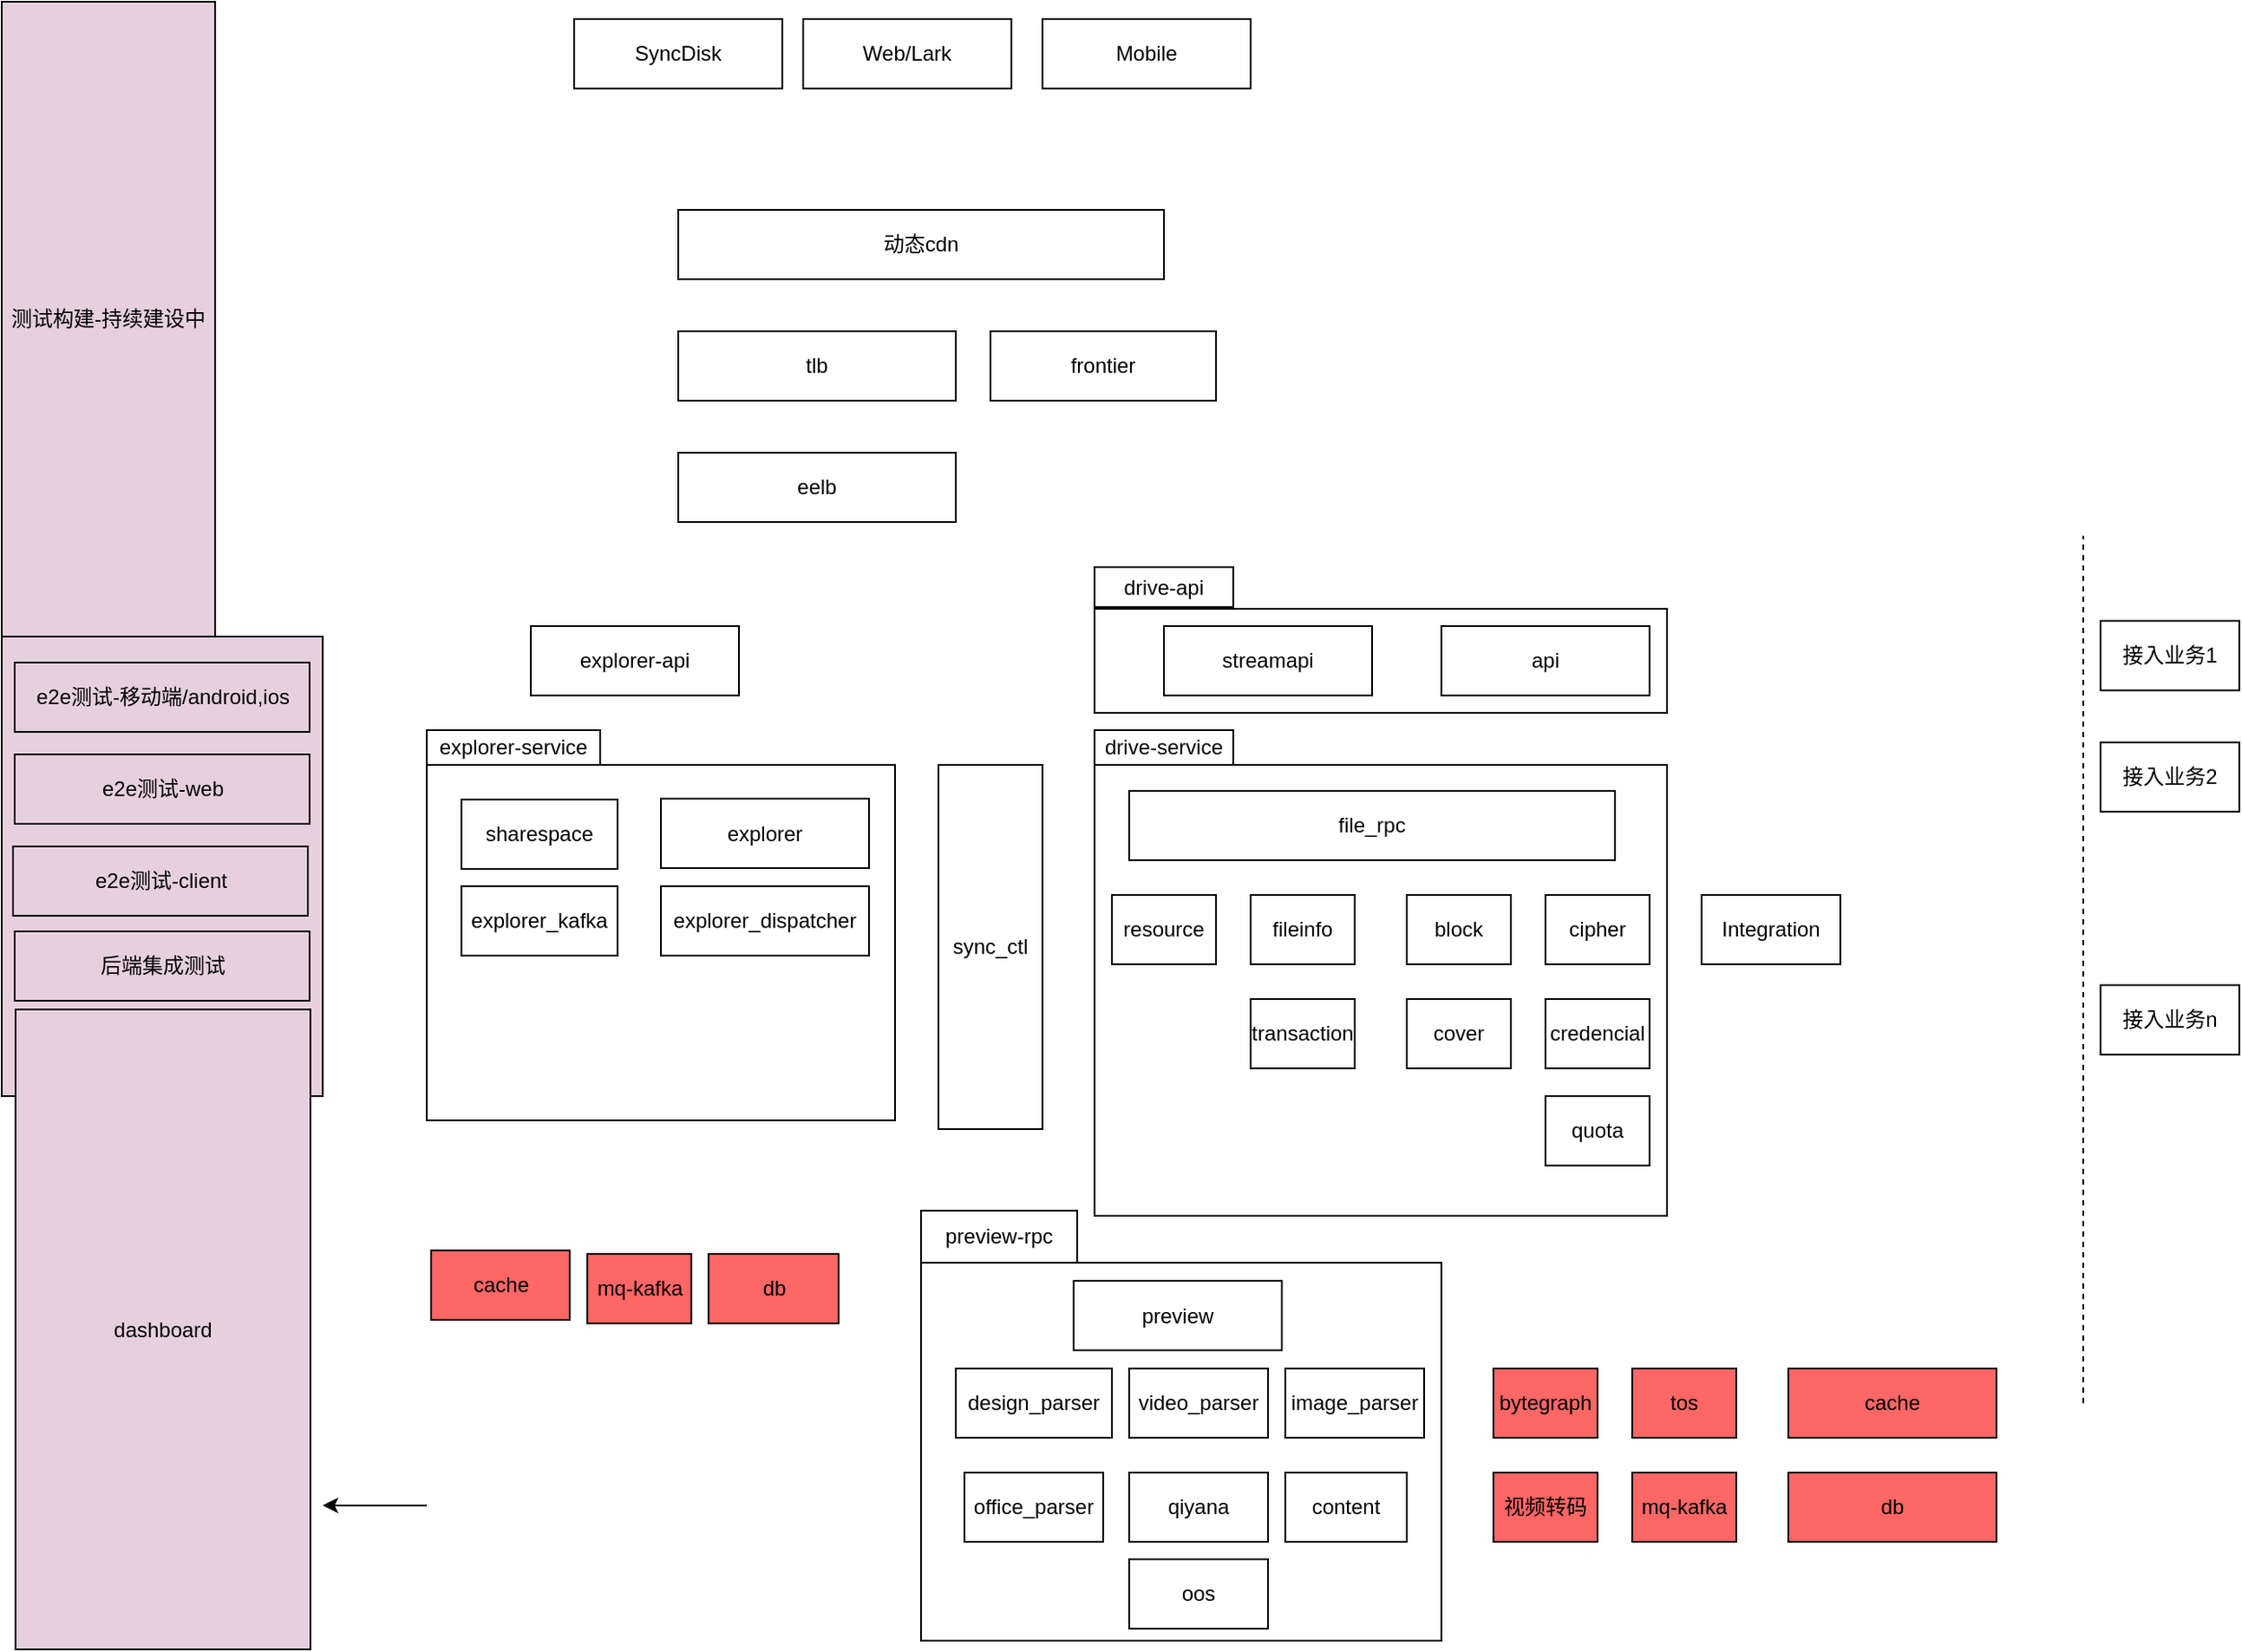 <mxfile version="12.1.3" type="github" pages="1">
  <diagram id="BOEk1lN_Ds9qcJwE51JH" name="Page-1">
    <mxGraphModel dx="2206" dy="1942" grid="1" gridSize="10" guides="1" tooltips="1" connect="1" arrows="1" fold="1" page="1" pageScale="1" pageWidth="827" pageHeight="1169" math="0" shadow="0">
      <root>
        <mxCell id="0"/>
        <mxCell id="1" parent="0"/>
        <mxCell id="AS0iGIVpPN4j8ClQXOpq-1" value="" style="rounded=0;whiteSpace=wrap;html=1;" parent="1" vertex="1">
          <mxGeometry x="160" y="250" width="330" height="60" as="geometry"/>
        </mxCell>
        <mxCell id="hH2Sw-R2dPevOKpQbH9V-58" value="" style="rounded=0;whiteSpace=wrap;html=1;" parent="1" vertex="1">
          <mxGeometry x="160" y="340" width="330" height="260" as="geometry"/>
        </mxCell>
        <mxCell id="hH2Sw-R2dPevOKpQbH9V-43" value="" style="rounded=0;whiteSpace=wrap;html=1;fillColor=#E6D0DE;" parent="1" vertex="1">
          <mxGeometry x="-470" y="266" width="185" height="265" as="geometry"/>
        </mxCell>
        <mxCell id="hH2Sw-R2dPevOKpQbH9V-37" value="" style="rounded=0;whiteSpace=wrap;html=1;" parent="1" vertex="1">
          <mxGeometry x="60" y="627" width="300" height="218" as="geometry"/>
        </mxCell>
        <mxCell id="hH2Sw-R2dPevOKpQbH9V-1" value="tlb" style="rounded=0;whiteSpace=wrap;html=1;" parent="1" vertex="1">
          <mxGeometry x="-80" y="90" width="160" height="40" as="geometry"/>
        </mxCell>
        <mxCell id="hH2Sw-R2dPevOKpQbH9V-2" value="eelb" style="rounded=0;whiteSpace=wrap;html=1;" parent="1" vertex="1">
          <mxGeometry x="-80" y="160" width="160" height="40" as="geometry"/>
        </mxCell>
        <mxCell id="hH2Sw-R2dPevOKpQbH9V-3" value="streamapi" style="rounded=0;whiteSpace=wrap;html=1;" parent="1" vertex="1">
          <mxGeometry x="200" y="260" width="120" height="40" as="geometry"/>
        </mxCell>
        <mxCell id="hH2Sw-R2dPevOKpQbH9V-4" value="动态cdn" style="rounded=0;whiteSpace=wrap;html=1;" parent="1" vertex="1">
          <mxGeometry x="-80" y="20" width="280" height="40" as="geometry"/>
        </mxCell>
        <mxCell id="hH2Sw-R2dPevOKpQbH9V-6" value="api" style="rounded=0;whiteSpace=wrap;html=1;" parent="1" vertex="1">
          <mxGeometry x="360" y="260" width="120" height="40" as="geometry"/>
        </mxCell>
        <mxCell id="hH2Sw-R2dPevOKpQbH9V-8" value="file_rpc" style="rounded=0;whiteSpace=wrap;html=1;" parent="1" vertex="1">
          <mxGeometry x="180" y="355" width="280" height="40" as="geometry"/>
        </mxCell>
        <mxCell id="hH2Sw-R2dPevOKpQbH9V-9" value="fileinfo" style="rounded=0;whiteSpace=wrap;html=1;" parent="1" vertex="1">
          <mxGeometry x="250" y="415" width="60" height="40" as="geometry"/>
        </mxCell>
        <mxCell id="hH2Sw-R2dPevOKpQbH9V-10" value="block" style="rounded=0;whiteSpace=wrap;html=1;" parent="1" vertex="1">
          <mxGeometry x="340" y="415" width="60" height="40" as="geometry"/>
        </mxCell>
        <mxCell id="hH2Sw-R2dPevOKpQbH9V-11" value="cipher" style="rounded=0;whiteSpace=wrap;html=1;" parent="1" vertex="1">
          <mxGeometry x="420" y="415" width="60" height="40" as="geometry"/>
        </mxCell>
        <mxCell id="hH2Sw-R2dPevOKpQbH9V-12" value="cache" style="rounded=0;whiteSpace=wrap;html=1;fillColor=#FF6666;" parent="1" vertex="1">
          <mxGeometry x="560" y="688" width="120" height="40" as="geometry"/>
        </mxCell>
        <mxCell id="hH2Sw-R2dPevOKpQbH9V-13" value="db" style="rounded=0;whiteSpace=wrap;html=1;fillColor=#FF6666;" parent="1" vertex="1">
          <mxGeometry x="560" y="748" width="120" height="40" as="geometry"/>
        </mxCell>
        <mxCell id="hH2Sw-R2dPevOKpQbH9V-14" value="Integration" style="rounded=0;whiteSpace=wrap;html=1;" parent="1" vertex="1">
          <mxGeometry x="510" y="415" width="80" height="40" as="geometry"/>
        </mxCell>
        <mxCell id="hH2Sw-R2dPevOKpQbH9V-15" value="接入业务1" style="rounded=0;whiteSpace=wrap;html=1;" parent="1" vertex="1">
          <mxGeometry x="740" y="257" width="80" height="40" as="geometry"/>
        </mxCell>
        <mxCell id="hH2Sw-R2dPevOKpQbH9V-16" value="接入业务2" style="rounded=0;whiteSpace=wrap;html=1;" parent="1" vertex="1">
          <mxGeometry x="740" y="327" width="80" height="40" as="geometry"/>
        </mxCell>
        <mxCell id="hH2Sw-R2dPevOKpQbH9V-17" value="接入业务n" style="rounded=0;whiteSpace=wrap;html=1;" parent="1" vertex="1">
          <mxGeometry x="740" y="467" width="80" height="40" as="geometry"/>
        </mxCell>
        <mxCell id="hH2Sw-R2dPevOKpQbH9V-19" value="resource" style="rounded=0;whiteSpace=wrap;html=1;" parent="1" vertex="1">
          <mxGeometry x="170" y="415" width="60" height="40" as="geometry"/>
        </mxCell>
        <mxCell id="hH2Sw-R2dPevOKpQbH9V-20" value="bytegraph" style="rounded=0;whiteSpace=wrap;html=1;fillColor=#FF6666;" parent="1" vertex="1">
          <mxGeometry x="390" y="688" width="60" height="40" as="geometry"/>
        </mxCell>
        <mxCell id="hH2Sw-R2dPevOKpQbH9V-21" value="tos" style="rounded=0;whiteSpace=wrap;html=1;fillColor=#FF6666;" parent="1" vertex="1">
          <mxGeometry x="470" y="688" width="60" height="40" as="geometry"/>
        </mxCell>
        <mxCell id="hH2Sw-R2dPevOKpQbH9V-23" value="mq-kafka" style="rounded=0;whiteSpace=wrap;html=1;fillColor=#FF6666;" parent="1" vertex="1">
          <mxGeometry x="470" y="748" width="60" height="40" as="geometry"/>
        </mxCell>
        <mxCell id="hH2Sw-R2dPevOKpQbH9V-24" value="qiyana" style="rounded=0;whiteSpace=wrap;html=1;" parent="1" vertex="1">
          <mxGeometry x="180" y="748" width="80" height="40" as="geometry"/>
        </mxCell>
        <mxCell id="hH2Sw-R2dPevOKpQbH9V-25" value="preview" style="rounded=0;whiteSpace=wrap;html=1;" parent="1" vertex="1">
          <mxGeometry x="148" y="637.5" width="120" height="40" as="geometry"/>
        </mxCell>
        <mxCell id="hH2Sw-R2dPevOKpQbH9V-27" value="content" style="rounded=0;whiteSpace=wrap;html=1;" parent="1" vertex="1">
          <mxGeometry x="270" y="748" width="70" height="40" as="geometry"/>
        </mxCell>
        <mxCell id="hH2Sw-R2dPevOKpQbH9V-28" value="image_parser" style="rounded=0;whiteSpace=wrap;html=1;" parent="1" vertex="1">
          <mxGeometry x="270" y="688" width="80" height="40" as="geometry"/>
        </mxCell>
        <mxCell id="hH2Sw-R2dPevOKpQbH9V-29" value="design_parser" style="rounded=0;whiteSpace=wrap;html=1;" parent="1" vertex="1">
          <mxGeometry x="80" y="688" width="90" height="40" as="geometry"/>
        </mxCell>
        <mxCell id="hH2Sw-R2dPevOKpQbH9V-30" value="video_parser" style="rounded=0;whiteSpace=wrap;html=1;" parent="1" vertex="1">
          <mxGeometry x="180" y="688" width="80" height="40" as="geometry"/>
        </mxCell>
        <mxCell id="hH2Sw-R2dPevOKpQbH9V-31" value="office_parser" style="rounded=0;whiteSpace=wrap;html=1;" parent="1" vertex="1">
          <mxGeometry x="85" y="748" width="80" height="40" as="geometry"/>
        </mxCell>
        <mxCell id="hH2Sw-R2dPevOKpQbH9V-32" value="oos" style="rounded=0;whiteSpace=wrap;html=1;" parent="1" vertex="1">
          <mxGeometry x="180" y="798" width="80" height="40" as="geometry"/>
        </mxCell>
        <mxCell id="hH2Sw-R2dPevOKpQbH9V-34" value="视频转码" style="rounded=0;whiteSpace=wrap;html=1;fillColor=#FF6666;" parent="1" vertex="1">
          <mxGeometry x="390" y="748" width="60" height="40" as="geometry"/>
        </mxCell>
        <mxCell id="hH2Sw-R2dPevOKpQbH9V-35" value="credencial" style="rounded=0;whiteSpace=wrap;html=1;" parent="1" vertex="1">
          <mxGeometry x="420" y="475" width="60" height="40" as="geometry"/>
        </mxCell>
        <mxCell id="hH2Sw-R2dPevOKpQbH9V-36" value="cover" style="rounded=0;whiteSpace=wrap;html=1;" parent="1" vertex="1">
          <mxGeometry x="340" y="475" width="60" height="40" as="geometry"/>
        </mxCell>
        <mxCell id="hH2Sw-R2dPevOKpQbH9V-38" value="preview-rpc" style="rounded=0;whiteSpace=wrap;html=1;" parent="1" vertex="1">
          <mxGeometry x="60" y="597" width="90" height="30" as="geometry"/>
        </mxCell>
        <mxCell id="hH2Sw-R2dPevOKpQbH9V-40" value="e2e测试-移动端/android,ios" style="rounded=0;whiteSpace=wrap;html=1;fillColor=#E6D0DE;" parent="1" vertex="1">
          <mxGeometry x="-462.5" y="281" width="170" height="40" as="geometry"/>
        </mxCell>
        <mxCell id="hH2Sw-R2dPevOKpQbH9V-41" value="e2e测试-web" style="rounded=0;whiteSpace=wrap;html=1;fillColor=#E6D0DE;" parent="1" vertex="1">
          <mxGeometry x="-462.5" y="334" width="170" height="40" as="geometry"/>
        </mxCell>
        <mxCell id="hH2Sw-R2dPevOKpQbH9V-42" value="e2e测试-client" style="rounded=0;whiteSpace=wrap;html=1;fillColor=#E6D0DE;" parent="1" vertex="1">
          <mxGeometry x="-463.5" y="387" width="170" height="40" as="geometry"/>
        </mxCell>
        <mxCell id="hH2Sw-R2dPevOKpQbH9V-44" value="测试构建-持续建设中" style="rounded=0;whiteSpace=wrap;html=1;fillColor=#E6D0DE;" parent="1" vertex="1">
          <mxGeometry x="-470" y="-100" width="123" height="366" as="geometry"/>
        </mxCell>
        <mxCell id="hH2Sw-R2dPevOKpQbH9V-45" value="后端集成测试" style="rounded=0;whiteSpace=wrap;html=1;fillColor=#E6D0DE;" parent="1" vertex="1">
          <mxGeometry x="-462.5" y="436" width="170" height="40" as="geometry"/>
        </mxCell>
        <mxCell id="hH2Sw-R2dPevOKpQbH9V-59" value="drive-service" style="rounded=0;whiteSpace=wrap;html=1;" parent="1" vertex="1">
          <mxGeometry x="160" y="320" width="80" height="20" as="geometry"/>
        </mxCell>
        <mxCell id="hH2Sw-R2dPevOKpQbH9V-62" value="dashboard" style="rounded=0;whiteSpace=wrap;html=1;fillColor=#E6D0DE;" parent="1" vertex="1">
          <mxGeometry x="-462" y="481" width="170" height="369" as="geometry"/>
        </mxCell>
        <mxCell id="AS0iGIVpPN4j8ClQXOpq-2" value="drive-api" style="rounded=0;whiteSpace=wrap;html=1;" parent="1" vertex="1">
          <mxGeometry x="160" y="226" width="80" height="23" as="geometry"/>
        </mxCell>
        <mxCell id="AS0iGIVpPN4j8ClQXOpq-4" value="" style="rounded=0;whiteSpace=wrap;html=1;" parent="1" vertex="1">
          <mxGeometry x="-225" y="340" width="270" height="205" as="geometry"/>
        </mxCell>
        <mxCell id="AS0iGIVpPN4j8ClQXOpq-6" value="explorer-api" style="rounded=0;whiteSpace=wrap;html=1;" parent="1" vertex="1">
          <mxGeometry x="-165" y="260" width="120" height="40" as="geometry"/>
        </mxCell>
        <mxCell id="AS0iGIVpPN4j8ClQXOpq-7" value="explorer" style="rounded=0;whiteSpace=wrap;html=1;" parent="1" vertex="1">
          <mxGeometry x="-90" y="359.5" width="120" height="40" as="geometry"/>
        </mxCell>
        <mxCell id="AS0iGIVpPN4j8ClQXOpq-11" value="cache" style="rounded=0;whiteSpace=wrap;html=1;fillColor=#FF6666;" parent="1" vertex="1">
          <mxGeometry x="-222.5" y="620" width="80" height="40" as="geometry"/>
        </mxCell>
        <mxCell id="AS0iGIVpPN4j8ClQXOpq-12" value="db" style="rounded=0;whiteSpace=wrap;html=1;fillColor=#FF6666;" parent="1" vertex="1">
          <mxGeometry x="-62.5" y="622" width="75" height="40" as="geometry"/>
        </mxCell>
        <mxCell id="AS0iGIVpPN4j8ClQXOpq-16" value="mq-kafka" style="rounded=0;whiteSpace=wrap;html=1;fillColor=#FF6666;" parent="1" vertex="1">
          <mxGeometry x="-132.5" y="622" width="60" height="40" as="geometry"/>
        </mxCell>
        <mxCell id="AS0iGIVpPN4j8ClQXOpq-18" value="explorer_dispatcher" style="rounded=0;whiteSpace=wrap;html=1;" parent="1" vertex="1">
          <mxGeometry x="-90" y="410" width="120" height="40" as="geometry"/>
        </mxCell>
        <mxCell id="AS0iGIVpPN4j8ClQXOpq-19" value="explorer_kafka" style="rounded=0;whiteSpace=wrap;html=1;" parent="1" vertex="1">
          <mxGeometry x="-205" y="410" width="90" height="40" as="geometry"/>
        </mxCell>
        <mxCell id="AS0iGIVpPN4j8ClQXOpq-22" value="explorer-service" style="rounded=0;whiteSpace=wrap;html=1;" parent="1" vertex="1">
          <mxGeometry x="-225" y="320" width="100" height="20" as="geometry"/>
        </mxCell>
        <mxCell id="ibPrU7S0nuZg-OomAJcg-1" value="sharespace" style="rounded=0;whiteSpace=wrap;html=1;" vertex="1" parent="1">
          <mxGeometry x="-205" y="360" width="90" height="40" as="geometry"/>
        </mxCell>
        <mxCell id="ibPrU7S0nuZg-OomAJcg-2" value="transaction" style="rounded=0;whiteSpace=wrap;html=1;" vertex="1" parent="1">
          <mxGeometry x="250" y="475" width="60" height="40" as="geometry"/>
        </mxCell>
        <mxCell id="ibPrU7S0nuZg-OomAJcg-3" value="sync_ctl" style="rounded=0;whiteSpace=wrap;html=1;" vertex="1" parent="1">
          <mxGeometry x="70" y="340" width="60" height="210" as="geometry"/>
        </mxCell>
        <mxCell id="ibPrU7S0nuZg-OomAJcg-4" value="quota" style="rounded=0;whiteSpace=wrap;html=1;" vertex="1" parent="1">
          <mxGeometry x="420" y="531" width="60" height="40" as="geometry"/>
        </mxCell>
        <mxCell id="ibPrU7S0nuZg-OomAJcg-6" value="Web/Lark" style="rounded=0;whiteSpace=wrap;html=1;" vertex="1" parent="1">
          <mxGeometry x="-8" y="-90" width="120" height="40" as="geometry"/>
        </mxCell>
        <mxCell id="ibPrU7S0nuZg-OomAJcg-7" value="Mobile" style="rounded=0;whiteSpace=wrap;html=1;" vertex="1" parent="1">
          <mxGeometry x="130" y="-90" width="120" height="40" as="geometry"/>
        </mxCell>
        <mxCell id="ibPrU7S0nuZg-OomAJcg-8" value="SyncDisk" style="rounded=0;whiteSpace=wrap;html=1;" vertex="1" parent="1">
          <mxGeometry x="-140" y="-90" width="120" height="40" as="geometry"/>
        </mxCell>
        <mxCell id="ibPrU7S0nuZg-OomAJcg-10" value="frontier" style="rounded=0;whiteSpace=wrap;html=1;" vertex="1" parent="1">
          <mxGeometry x="100" y="90" width="130" height="40" as="geometry"/>
        </mxCell>
        <mxCell id="ibPrU7S0nuZg-OomAJcg-15" value="" style="endArrow=none;dashed=1;html=1;" edge="1" parent="1">
          <mxGeometry width="50" height="50" relative="1" as="geometry">
            <mxPoint x="730" y="708" as="sourcePoint"/>
            <mxPoint x="730" y="208" as="targetPoint"/>
          </mxGeometry>
        </mxCell>
        <mxCell id="ibPrU7S0nuZg-OomAJcg-17" value="" style="endArrow=classic;html=1;" edge="1" parent="1">
          <mxGeometry width="50" height="50" relative="1" as="geometry">
            <mxPoint x="-225" y="767" as="sourcePoint"/>
            <mxPoint x="-285" y="767" as="targetPoint"/>
            <Array as="points"/>
          </mxGeometry>
        </mxCell>
      </root>
    </mxGraphModel>
  </diagram>
</mxfile>

